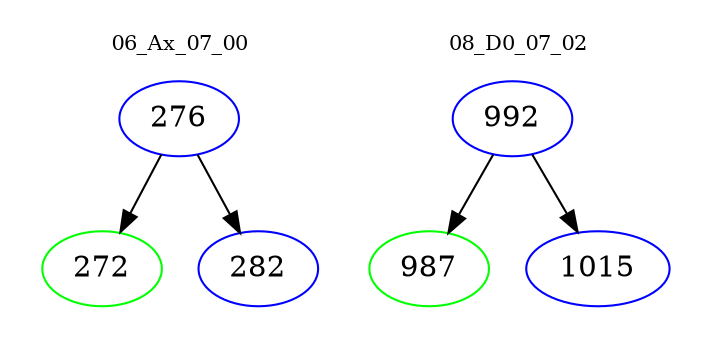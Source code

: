 digraph{
subgraph cluster_0 {
color = white
label = "06_Ax_07_00";
fontsize=10;
T0_276 [label="276", color="blue"]
T0_276 -> T0_272 [color="black"]
T0_272 [label="272", color="green"]
T0_276 -> T0_282 [color="black"]
T0_282 [label="282", color="blue"]
}
subgraph cluster_1 {
color = white
label = "08_D0_07_02";
fontsize=10;
T1_992 [label="992", color="blue"]
T1_992 -> T1_987 [color="black"]
T1_987 [label="987", color="green"]
T1_992 -> T1_1015 [color="black"]
T1_1015 [label="1015", color="blue"]
}
}
